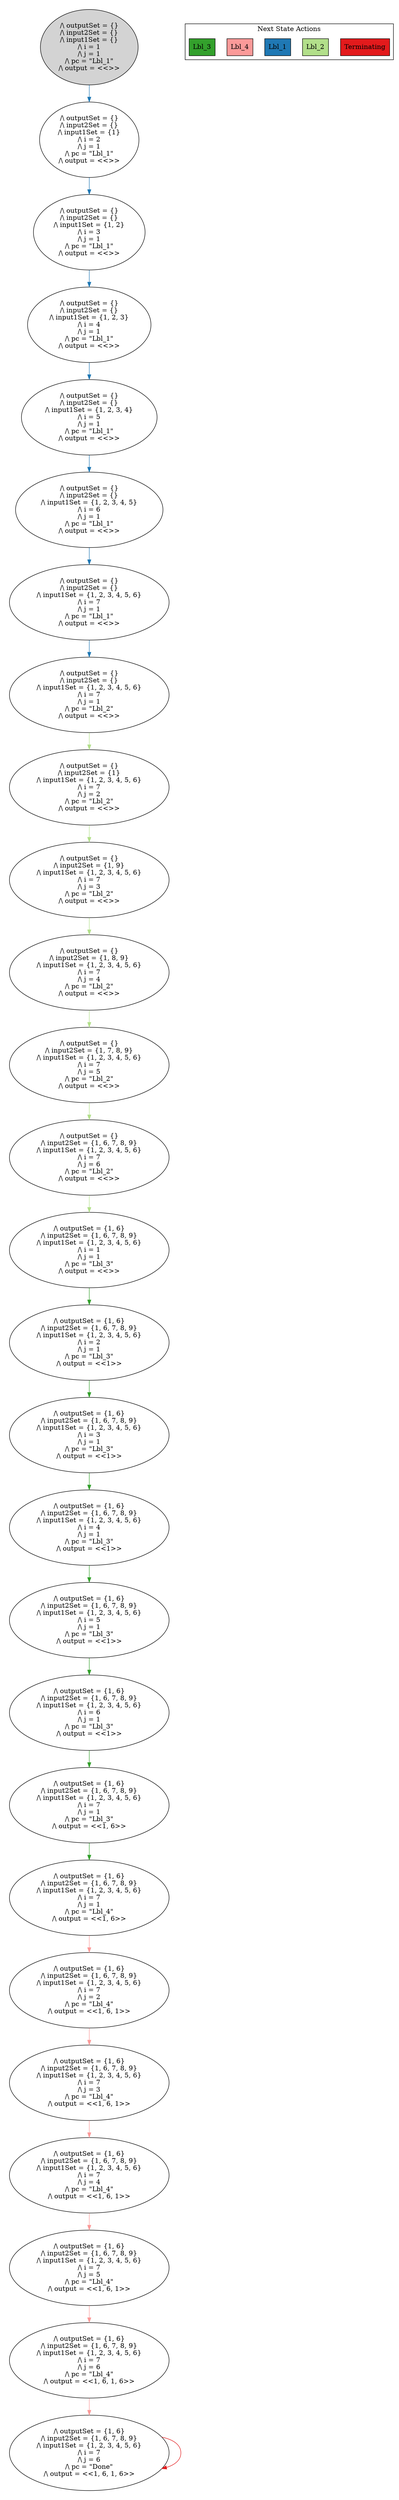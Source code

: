 strict digraph DiskGraph {
edge [colorscheme="paired12"]
nodesep=0.35;
subgraph cluster_graph {
color="white";
7728121325600298006 [label="/\\ outputSet = {}\n/\\ input2Set = {}\n/\\ input1Set = {}\n/\\ i = 1\n/\\ j = 1\n/\\ pc = \"Lbl_1\"\n/\\ output = <<>>",style = filled]
7728121325600298006 -> 4266877106395961880 [label="",color="2",fontcolor="2"];
4266877106395961880 [label="/\\ outputSet = {}\n/\\ input2Set = {}\n/\\ input1Set = {1}\n/\\ i = 2\n/\\ j = 1\n/\\ pc = \"Lbl_1\"\n/\\ output = <<>>"];
4266877106395961880 -> -5470311483182239833 [label="",color="2",fontcolor="2"];
-5470311483182239833 [label="/\\ outputSet = {}\n/\\ input2Set = {}\n/\\ input1Set = {1, 2}\n/\\ i = 3\n/\\ j = 1\n/\\ pc = \"Lbl_1\"\n/\\ output = <<>>"];
-5470311483182239833 -> 1720679739769859897 [label="",color="2",fontcolor="2"];
1720679739769859897 [label="/\\ outputSet = {}\n/\\ input2Set = {}\n/\\ input1Set = {1, 2, 3}\n/\\ i = 4\n/\\ j = 1\n/\\ pc = \"Lbl_1\"\n/\\ output = <<>>"];
1720679739769859897 -> 3324229725167201338 [label="",color="2",fontcolor="2"];
3324229725167201338 [label="/\\ outputSet = {}\n/\\ input2Set = {}\n/\\ input1Set = {1, 2, 3, 4}\n/\\ i = 5\n/\\ j = 1\n/\\ pc = \"Lbl_1\"\n/\\ output = <<>>"];
3324229725167201338 -> 8675589331924836819 [label="",color="2",fontcolor="2"];
8675589331924836819 [label="/\\ outputSet = {}\n/\\ input2Set = {}\n/\\ input1Set = {1, 2, 3, 4, 5}\n/\\ i = 6\n/\\ j = 1\n/\\ pc = \"Lbl_1\"\n/\\ output = <<>>"];
8675589331924836819 -> 2010214902313615796 [label="",color="2",fontcolor="2"];
2010214902313615796 [label="/\\ outputSet = {}\n/\\ input2Set = {}\n/\\ input1Set = {1, 2, 3, 4, 5, 6}\n/\\ i = 7\n/\\ j = 1\n/\\ pc = \"Lbl_1\"\n/\\ output = <<>>"];
2010214902313615796 -> -3374693474693562834 [label="",color="2",fontcolor="2"];
-3374693474693562834 [label="/\\ outputSet = {}\n/\\ input2Set = {}\n/\\ input1Set = {1, 2, 3, 4, 5, 6}\n/\\ i = 7\n/\\ j = 1\n/\\ pc = \"Lbl_2\"\n/\\ output = <<>>"];
-3374693474693562834 -> 4505818876969473079 [label="",color="3",fontcolor="3"];
4505818876969473079 [label="/\\ outputSet = {}\n/\\ input2Set = {1}\n/\\ input1Set = {1, 2, 3, 4, 5, 6}\n/\\ i = 7\n/\\ j = 2\n/\\ pc = \"Lbl_2\"\n/\\ output = <<>>"];
4505818876969473079 -> 1567905015379831655 [label="",color="3",fontcolor="3"];
1567905015379831655 [label="/\\ outputSet = {}\n/\\ input2Set = {1, 9}\n/\\ input1Set = {1, 2, 3, 4, 5, 6}\n/\\ i = 7\n/\\ j = 3\n/\\ pc = \"Lbl_2\"\n/\\ output = <<>>"];
1567905015379831655 -> 7606440436805366634 [label="",color="3",fontcolor="3"];
7606440436805366634 [label="/\\ outputSet = {}\n/\\ input2Set = {1, 8, 9}\n/\\ input1Set = {1, 2, 3, 4, 5, 6}\n/\\ i = 7\n/\\ j = 4\n/\\ pc = \"Lbl_2\"\n/\\ output = <<>>"];
7606440436805366634 -> 7241979301294752932 [label="",color="3",fontcolor="3"];
7241979301294752932 [label="/\\ outputSet = {}\n/\\ input2Set = {1, 7, 8, 9}\n/\\ input1Set = {1, 2, 3, 4, 5, 6}\n/\\ i = 7\n/\\ j = 5\n/\\ pc = \"Lbl_2\"\n/\\ output = <<>>"];
7241979301294752932 -> 8925672800425080612 [label="",color="3",fontcolor="3"];
8925672800425080612 [label="/\\ outputSet = {}\n/\\ input2Set = {1, 6, 7, 8, 9}\n/\\ input1Set = {1, 2, 3, 4, 5, 6}\n/\\ i = 7\n/\\ j = 6\n/\\ pc = \"Lbl_2\"\n/\\ output = <<>>"];
8925672800425080612 -> -7222488615068600297 [label="",color="3",fontcolor="3"];
-7222488615068600297 [label="/\\ outputSet = {1, 6}\n/\\ input2Set = {1, 6, 7, 8, 9}\n/\\ input1Set = {1, 2, 3, 4, 5, 6}\n/\\ i = 1\n/\\ j = 1\n/\\ pc = \"Lbl_3\"\n/\\ output = <<>>"];
-7222488615068600297 -> -2787911748695931949 [label="",color="4",fontcolor="4"];
-2787911748695931949 [label="/\\ outputSet = {1, 6}\n/\\ input2Set = {1, 6, 7, 8, 9}\n/\\ input1Set = {1, 2, 3, 4, 5, 6}\n/\\ i = 2\n/\\ j = 1\n/\\ pc = \"Lbl_3\"\n/\\ output = <<1>>"];
-2787911748695931949 -> -1798456127498893001 [label="",color="4",fontcolor="4"];
-1798456127498893001 [label="/\\ outputSet = {1, 6}\n/\\ input2Set = {1, 6, 7, 8, 9}\n/\\ input1Set = {1, 2, 3, 4, 5, 6}\n/\\ i = 3\n/\\ j = 1\n/\\ pc = \"Lbl_3\"\n/\\ output = <<1>>"];
-1798456127498893001 -> 6688930504844541323 [label="",color="4",fontcolor="4"];
6688930504844541323 [label="/\\ outputSet = {1, 6}\n/\\ input2Set = {1, 6, 7, 8, 9}\n/\\ input1Set = {1, 2, 3, 4, 5, 6}\n/\\ i = 4\n/\\ j = 1\n/\\ pc = \"Lbl_3\"\n/\\ output = <<1>>"];
6688930504844541323 -> 7103894588897818479 [label="",color="4",fontcolor="4"];
7103894588897818479 [label="/\\ outputSet = {1, 6}\n/\\ input2Set = {1, 6, 7, 8, 9}\n/\\ input1Set = {1, 2, 3, 4, 5, 6}\n/\\ i = 5\n/\\ j = 1\n/\\ pc = \"Lbl_3\"\n/\\ output = <<1>>"];
7103894588897818479 -> 2330713500520638531 [label="",color="4",fontcolor="4"];
2330713500520638531 [label="/\\ outputSet = {1, 6}\n/\\ input2Set = {1, 6, 7, 8, 9}\n/\\ input1Set = {1, 2, 3, 4, 5, 6}\n/\\ i = 6\n/\\ j = 1\n/\\ pc = \"Lbl_3\"\n/\\ output = <<1>>"];
2330713500520638531 -> 8323303851348871469 [label="",color="4",fontcolor="4"];
8323303851348871469 [label="/\\ outputSet = {1, 6}\n/\\ input2Set = {1, 6, 7, 8, 9}\n/\\ input1Set = {1, 2, 3, 4, 5, 6}\n/\\ i = 7\n/\\ j = 1\n/\\ pc = \"Lbl_3\"\n/\\ output = <<1, 6>>"];
8323303851348871469 -> -6942084037013072181 [label="",color="4",fontcolor="4"];
-6942084037013072181 [label="/\\ outputSet = {1, 6}\n/\\ input2Set = {1, 6, 7, 8, 9}\n/\\ input1Set = {1, 2, 3, 4, 5, 6}\n/\\ i = 7\n/\\ j = 1\n/\\ pc = \"Lbl_4\"\n/\\ output = <<1, 6>>"];
-6942084037013072181 -> 1333752144296508650 [label="",color="5",fontcolor="5"];
1333752144296508650 [label="/\\ outputSet = {1, 6}\n/\\ input2Set = {1, 6, 7, 8, 9}\n/\\ input1Set = {1, 2, 3, 4, 5, 6}\n/\\ i = 7\n/\\ j = 2\n/\\ pc = \"Lbl_4\"\n/\\ output = <<1, 6, 1>>"];
1333752144296508650 -> -6516917053044791394 [label="",color="5",fontcolor="5"];
-6516917053044791394 [label="/\\ outputSet = {1, 6}\n/\\ input2Set = {1, 6, 7, 8, 9}\n/\\ input1Set = {1, 2, 3, 4, 5, 6}\n/\\ i = 7\n/\\ j = 3\n/\\ pc = \"Lbl_4\"\n/\\ output = <<1, 6, 1>>"];
-6516917053044791394 -> -2422411504202296612 [label="",color="5",fontcolor="5"];
-2422411504202296612 [label="/\\ outputSet = {1, 6}\n/\\ input2Set = {1, 6, 7, 8, 9}\n/\\ input1Set = {1, 2, 3, 4, 5, 6}\n/\\ i = 7\n/\\ j = 4\n/\\ pc = \"Lbl_4\"\n/\\ output = <<1, 6, 1>>"];
-2422411504202296612 -> 7596709899637279144 [label="",color="5",fontcolor="5"];
7596709899637279144 [label="/\\ outputSet = {1, 6}\n/\\ input2Set = {1, 6, 7, 8, 9}\n/\\ input1Set = {1, 2, 3, 4, 5, 6}\n/\\ i = 7\n/\\ j = 5\n/\\ pc = \"Lbl_4\"\n/\\ output = <<1, 6, 1>>"];
7596709899637279144 -> 8421218916936241631 [label="",color="5",fontcolor="5"];
8421218916936241631 [label="/\\ outputSet = {1, 6}\n/\\ input2Set = {1, 6, 7, 8, 9}\n/\\ input1Set = {1, 2, 3, 4, 5, 6}\n/\\ i = 7\n/\\ j = 6\n/\\ pc = \"Lbl_4\"\n/\\ output = <<1, 6, 1, 6>>"];
8421218916936241631 -> -8299201553236774206 [label="",color="5",fontcolor="5"];
-8299201553236774206 [label="/\\ outputSet = {1, 6}\n/\\ input2Set = {1, 6, 7, 8, 9}\n/\\ input1Set = {1, 2, 3, 4, 5, 6}\n/\\ i = 7\n/\\ j = 6\n/\\ pc = \"Done\"\n/\\ output = <<1, 6, 1, 6>>"];
-8299201553236774206 -> -8299201553236774206 [label="",color="6",fontcolor="6"];
{rank = same; 7728121325600298006;}
{rank = same; 4266877106395961880;}
{rank = same; -5470311483182239833;}
{rank = same; 1720679739769859897;}
{rank = same; 3324229725167201338;}
{rank = same; 8675589331924836819;}
{rank = same; 2010214902313615796;}
{rank = same; -3374693474693562834;}
{rank = same; 4505818876969473079;}
{rank = same; 1567905015379831655;}
{rank = same; 7606440436805366634;}
{rank = same; 7241979301294752932;}
{rank = same; 8925672800425080612;}
{rank = same; -7222488615068600297;}
{rank = same; -2787911748695931949;}
{rank = same; -1798456127498893001;}
{rank = same; 6688930504844541323;}
{rank = same; 7103894588897818479;}
{rank = same; 2330713500520638531;}
{rank = same; 8323303851348871469;}
{rank = same; -6942084037013072181;}
{rank = same; 1333752144296508650;}
{rank = same; -6516917053044791394;}
{rank = same; -2422411504202296612;}
{rank = same; 7596709899637279144;}
{rank = same; 8421218916936241631;}
{rank = same; -8299201553236774206;}
}
subgraph cluster_legend {graph[style=bold];label = "Next State Actions" style="solid"
node [ labeljust="l",colorscheme="paired12",style=filled,shape=record ]
Terminating [label="Terminating",fillcolor=6]
Lbl_2 [label="Lbl_2",fillcolor=3]
Lbl_1 [label="Lbl_1",fillcolor=2]
Lbl_4 [label="Lbl_4",fillcolor=5]
Lbl_3 [label="Lbl_3",fillcolor=4]
}}